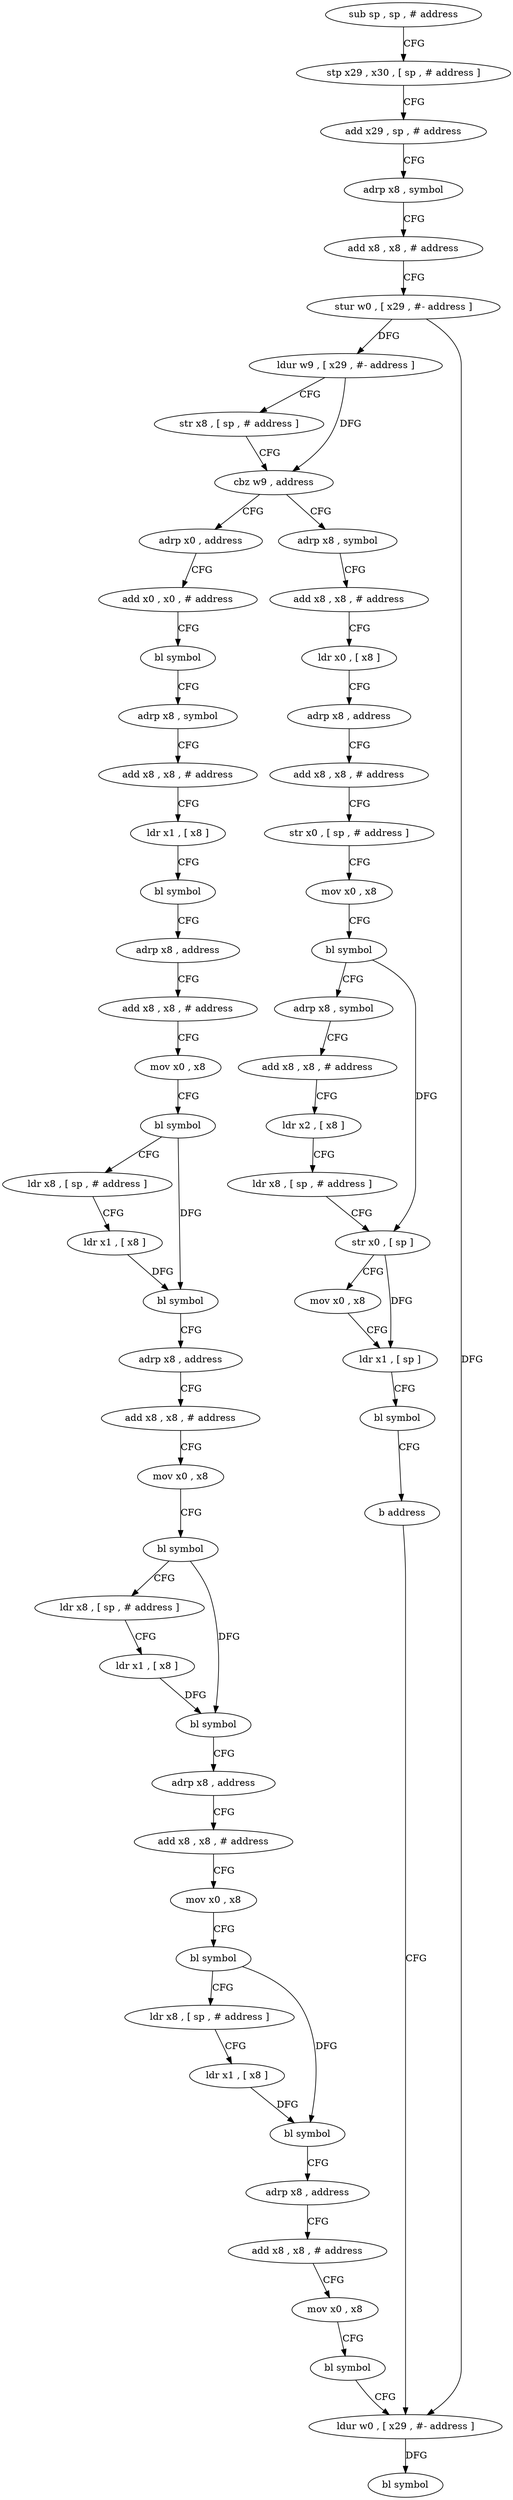 digraph "func" {
"4200188" [label = "sub sp , sp , # address" ]
"4200192" [label = "stp x29 , x30 , [ sp , # address ]" ]
"4200196" [label = "add x29 , sp , # address" ]
"4200200" [label = "adrp x8 , symbol" ]
"4200204" [label = "add x8 , x8 , # address" ]
"4200208" [label = "stur w0 , [ x29 , #- address ]" ]
"4200212" [label = "ldur w9 , [ x29 , #- address ]" ]
"4200216" [label = "str x8 , [ sp , # address ]" ]
"4200220" [label = "cbz w9 , address" ]
"4200292" [label = "adrp x0 , address" ]
"4200224" [label = "adrp x8 , symbol" ]
"4200296" [label = "add x0 , x0 , # address" ]
"4200300" [label = "bl symbol" ]
"4200304" [label = "adrp x8 , symbol" ]
"4200308" [label = "add x8 , x8 , # address" ]
"4200312" [label = "ldr x1 , [ x8 ]" ]
"4200316" [label = "bl symbol" ]
"4200320" [label = "adrp x8 , address" ]
"4200324" [label = "add x8 , x8 , # address" ]
"4200328" [label = "mov x0 , x8" ]
"4200332" [label = "bl symbol" ]
"4200336" [label = "ldr x8 , [ sp , # address ]" ]
"4200340" [label = "ldr x1 , [ x8 ]" ]
"4200344" [label = "bl symbol" ]
"4200348" [label = "adrp x8 , address" ]
"4200352" [label = "add x8 , x8 , # address" ]
"4200356" [label = "mov x0 , x8" ]
"4200360" [label = "bl symbol" ]
"4200364" [label = "ldr x8 , [ sp , # address ]" ]
"4200368" [label = "ldr x1 , [ x8 ]" ]
"4200372" [label = "bl symbol" ]
"4200376" [label = "adrp x8 , address" ]
"4200380" [label = "add x8 , x8 , # address" ]
"4200384" [label = "mov x0 , x8" ]
"4200388" [label = "bl symbol" ]
"4200392" [label = "ldr x8 , [ sp , # address ]" ]
"4200396" [label = "ldr x1 , [ x8 ]" ]
"4200400" [label = "bl symbol" ]
"4200404" [label = "adrp x8 , address" ]
"4200408" [label = "add x8 , x8 , # address" ]
"4200412" [label = "mov x0 , x8" ]
"4200416" [label = "bl symbol" ]
"4200420" [label = "ldur w0 , [ x29 , #- address ]" ]
"4200228" [label = "add x8 , x8 , # address" ]
"4200232" [label = "ldr x0 , [ x8 ]" ]
"4200236" [label = "adrp x8 , address" ]
"4200240" [label = "add x8 , x8 , # address" ]
"4200244" [label = "str x0 , [ sp , # address ]" ]
"4200248" [label = "mov x0 , x8" ]
"4200252" [label = "bl symbol" ]
"4200256" [label = "adrp x8 , symbol" ]
"4200260" [label = "add x8 , x8 , # address" ]
"4200264" [label = "ldr x2 , [ x8 ]" ]
"4200268" [label = "ldr x8 , [ sp , # address ]" ]
"4200272" [label = "str x0 , [ sp ]" ]
"4200276" [label = "mov x0 , x8" ]
"4200280" [label = "ldr x1 , [ sp ]" ]
"4200284" [label = "bl symbol" ]
"4200288" [label = "b address" ]
"4200424" [label = "bl symbol" ]
"4200188" -> "4200192" [ label = "CFG" ]
"4200192" -> "4200196" [ label = "CFG" ]
"4200196" -> "4200200" [ label = "CFG" ]
"4200200" -> "4200204" [ label = "CFG" ]
"4200204" -> "4200208" [ label = "CFG" ]
"4200208" -> "4200212" [ label = "DFG" ]
"4200208" -> "4200420" [ label = "DFG" ]
"4200212" -> "4200216" [ label = "CFG" ]
"4200212" -> "4200220" [ label = "DFG" ]
"4200216" -> "4200220" [ label = "CFG" ]
"4200220" -> "4200292" [ label = "CFG" ]
"4200220" -> "4200224" [ label = "CFG" ]
"4200292" -> "4200296" [ label = "CFG" ]
"4200224" -> "4200228" [ label = "CFG" ]
"4200296" -> "4200300" [ label = "CFG" ]
"4200300" -> "4200304" [ label = "CFG" ]
"4200304" -> "4200308" [ label = "CFG" ]
"4200308" -> "4200312" [ label = "CFG" ]
"4200312" -> "4200316" [ label = "CFG" ]
"4200316" -> "4200320" [ label = "CFG" ]
"4200320" -> "4200324" [ label = "CFG" ]
"4200324" -> "4200328" [ label = "CFG" ]
"4200328" -> "4200332" [ label = "CFG" ]
"4200332" -> "4200336" [ label = "CFG" ]
"4200332" -> "4200344" [ label = "DFG" ]
"4200336" -> "4200340" [ label = "CFG" ]
"4200340" -> "4200344" [ label = "DFG" ]
"4200344" -> "4200348" [ label = "CFG" ]
"4200348" -> "4200352" [ label = "CFG" ]
"4200352" -> "4200356" [ label = "CFG" ]
"4200356" -> "4200360" [ label = "CFG" ]
"4200360" -> "4200364" [ label = "CFG" ]
"4200360" -> "4200372" [ label = "DFG" ]
"4200364" -> "4200368" [ label = "CFG" ]
"4200368" -> "4200372" [ label = "DFG" ]
"4200372" -> "4200376" [ label = "CFG" ]
"4200376" -> "4200380" [ label = "CFG" ]
"4200380" -> "4200384" [ label = "CFG" ]
"4200384" -> "4200388" [ label = "CFG" ]
"4200388" -> "4200392" [ label = "CFG" ]
"4200388" -> "4200400" [ label = "DFG" ]
"4200392" -> "4200396" [ label = "CFG" ]
"4200396" -> "4200400" [ label = "DFG" ]
"4200400" -> "4200404" [ label = "CFG" ]
"4200404" -> "4200408" [ label = "CFG" ]
"4200408" -> "4200412" [ label = "CFG" ]
"4200412" -> "4200416" [ label = "CFG" ]
"4200416" -> "4200420" [ label = "CFG" ]
"4200420" -> "4200424" [ label = "DFG" ]
"4200228" -> "4200232" [ label = "CFG" ]
"4200232" -> "4200236" [ label = "CFG" ]
"4200236" -> "4200240" [ label = "CFG" ]
"4200240" -> "4200244" [ label = "CFG" ]
"4200244" -> "4200248" [ label = "CFG" ]
"4200248" -> "4200252" [ label = "CFG" ]
"4200252" -> "4200256" [ label = "CFG" ]
"4200252" -> "4200272" [ label = "DFG" ]
"4200256" -> "4200260" [ label = "CFG" ]
"4200260" -> "4200264" [ label = "CFG" ]
"4200264" -> "4200268" [ label = "CFG" ]
"4200268" -> "4200272" [ label = "CFG" ]
"4200272" -> "4200276" [ label = "CFG" ]
"4200272" -> "4200280" [ label = "DFG" ]
"4200276" -> "4200280" [ label = "CFG" ]
"4200280" -> "4200284" [ label = "CFG" ]
"4200284" -> "4200288" [ label = "CFG" ]
"4200288" -> "4200420" [ label = "CFG" ]
}
